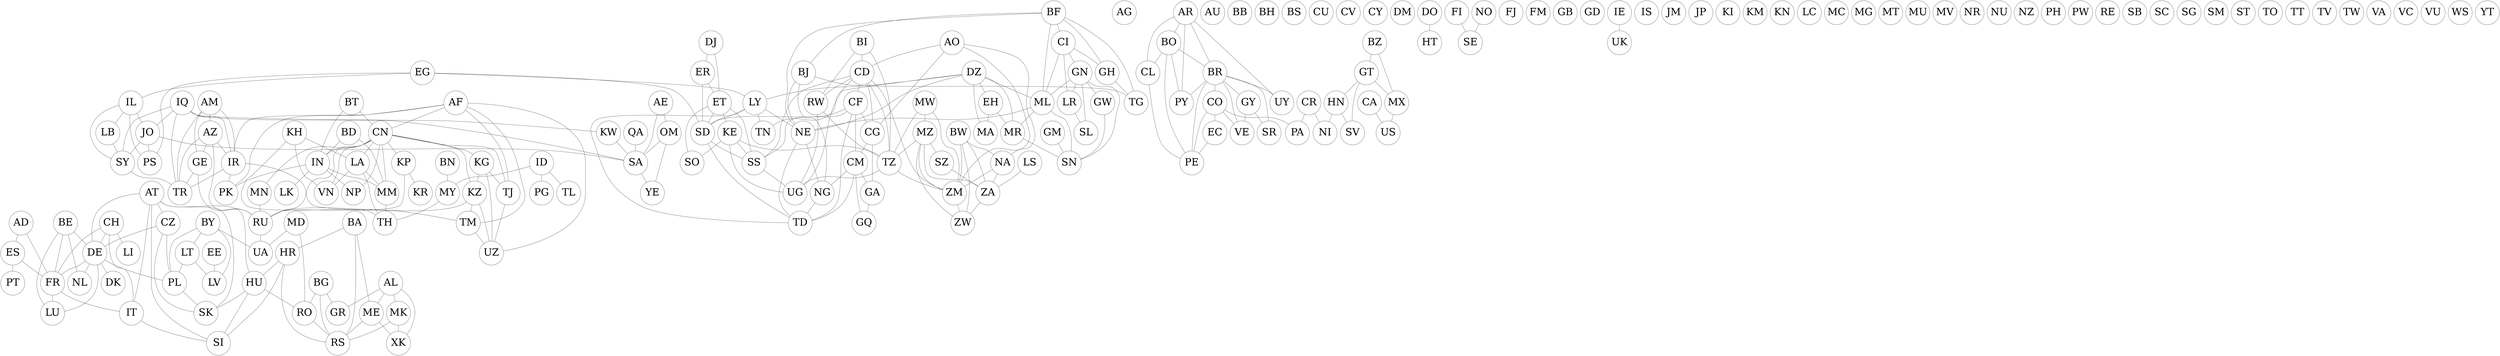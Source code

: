 strict graph States {
    node [fixedsize=true fontsize=60 height=2 width=2]
    overlap=false
    penwidth=7

    AD [pos="64.1,1701.8"]
    AE [pos="2153.9,937.0"]
    AF [pos="2708.4,1357.6"]
    AG [pos="-2471.9,682.4"]
    AL [pos="806.7,1646.1"]
    AM [pos="1801.5,1602.8"]
    AO [pos="715.0,-448.1"]
    AR [pos="-2544.7,-1536.6"]
    AT [pos="582.0,1900.6"]
    AU [pos="5351.0,-1011.0"]
    AZ [pos="1903.1,1605.7"]
    BA [pos="707.2,1756.6"]
    BB [pos="-2381.7,527.8"]
    BD [pos="3614.3,947.4"]
    BE [pos="178.8,2020.2"]
    BF [pos="-62.5,489.5"]
    BG [pos="1019.4,1709.4"]
    BH [pos="2025.5,1037.2"]
    BI [pos="1196.8,-134.9"]
    BJ [pos="92.6,372.3"]
    BN [pos="4589.1,181.4"]
    BO [pos="-2543.5,-651.6"]
    BR [pos="-2077.0,-569.4"]
    BS [pos="-3095.9,1001.4"]
    BT [pos="3617.3,1100.6"]
    BW [pos="987.4,-893.1"]
    BY [pos="1118.1,2148.4"]
    BZ [pos="-3539.9,687.6"]
    CA [pos="-4253.9,2245.2"]
    CD [pos="870.3,-161.5"]
    CF [pos="837.6,264.4"]
    CG [pos="633.1,-9.1"]
    CH [pos="329.1,1872.7"]
    CI [pos="-221.9,301.6"]
    CL [pos="-2861.7,-1427.0"]
    CM [pos="494.2,294.8"]
    CN [pos="4167.8,1434.5"]
    CO [pos="-2971.9,182.8"]
    CR [pos="-3350.1,390.0"]
    CU [pos="-3111.2,860.9"]
    CV [pos="-960.5,640.1"]
    CY [pos="1337.2,1405.1"]
    CZ [pos="618.9,1992.7"]
    DE [pos="418.1,2046.6"]
    DJ [pos="1703.6,473.0"]
    DK [pos="380.1,2250.6"]
    DM [pos="-2454.8,616.6"]
    DO [pos="-2806.5,749.4"]
    DZ [pos="66.4,1121.4"]
    EC [pos="-3127.3,-73.2"]
    EE [pos="1000.5,2343.8"]
    EG [pos="1232.1,1072.8"]
    EH [pos="-515.4,968.6"]
    ER [pos="1591.3,607.2"]
    ES [pos="-150.0,1618.5"]
    ET [pos="1619.6,365.8"]
    FI [pos="1029.9,2477.0"]
    FJ [pos="7176.6,-663.1"]
    FM [pos="6022.0,297.0"]
    FR [pos="88.5,1849.1"]
    GA [pos="464.4,-32.1"]
    GB [pos="-137.4,2215.1"]
    GD [pos="-2464.2,490.5"]
    GE [pos="1734.3,1692.6"]
    GH [pos="-40.9,317.9"]
    GM [pos="-612.4,537.7"]
    GN [pos="-387.9,397.8"]
    GQ [pos="410.7,66.0"]
    GR [pos="873.0,1563.0"]
    GT [pos="-3609.2,631.3"]
    GW [pos="-607.2,472.1"]
    GY [pos="-2357.2,194.4"]
    HN [pos="-3449.7,608.0"]
    HR [pos="608.0,1804.0"]
    HT [pos="-2891.4,758.8"]
    HU [pos="780.1,1886.5"]
    ID [pos="4556.9,-31.6"]
    IE [pos="-329.8,2136.5"]
    IL [pos="1394.1,1241.8"]
    IN [pos="3158.5,823.7"]
    IQ [pos="1747.2,1328.9"]
    IR [pos="2147.5,1297.1"]
    IS [pos="-760.8,2598.5"]
    IT [pos="502.7,1674.9"]
    JM [pos="-3091.9,724.4"]
    JO [pos="1449.5,1223.4"]
    JP [pos="5530.1,1448.2"]
    KE [pos="1516.2,-0.9"]
    KG [pos="2990.6,1648.2"]
    KH [pos="4199.6,502.6"]
    KI [pos="-6749.4,-134.8"]
    KM [pos="1754.9,-475.0"]
    KN [pos="-2511.3,694.3"]
    KP [pos="5100.4,1613.6"]
    KR [pos="5110.7,1436.3"]
    KW [pos="1899.3,1172.5"]
    KZ [pos="2676.9,1920.8"]
    LA [pos="4099.8,794.3"]
    LB [pos="1434.5,1354.2"]
    LC [pos="-2439.2,556.4"]
    LI [pos="382.2,1886.6"]
    LK [pos="3230.9,314.9"]
    LR [pos="-377.2,257.1"]
    LS [pos="1129.3,-1184.4"]
    LT [pos="955.3,2206.8"]
    LU [pos="245.2,1992.6"]
    LV [pos="984.1,2275.2"]
    LY [pos="689.1,1053.4"]
    MA [pos="-283.7,1271.7"]
    MC [pos="296.5,1750.0"]
    MD [pos="1134.8,1896.5"]
    ME [pos="775.0,1708.3"]
    MG [pos="1874.8,-750.7"]
    MK [pos="869.8,1664.3"]
    ML [pos="-159.8,702.8"]
    MM [pos="3838.2,876.6"]
    MN [pos="4153.9,1874.5"]
    MR [pos="-437.6,840.3"]
    MT [pos="575.0,1437.5"]
    MU [pos="2302.1,-813.9"]
    MV [pos="2928.8,128.1"]
    MW [pos="1372.1,-530.2"]
    MX [pos="-4102.1,945.4"]
    MY [pos="4079.0,168.4"]
    MZ [pos="1421.2,-746.6"]
    NA [pos="739.6,-918.3"]
    NE [pos="323.3,704.3"]
    NG [pos="347.0,363.3"]
    NI [pos="-3408.3,514.6"]
    NL [pos="211.7,2085.3"]
    NO [pos="338.8,2418.9"]
    NP [pos="3365.0,1135.8"]
    NR [pos="6677.3,-20.9"]
    NU [pos="-6794.7,-762.2"]
    NZ [pos="6995.4,-1636.0"]
    OM [pos="2236.9,860.5"]
    PA [pos="-3231.3,341.5"]
    PE [pos="-3000.6,-367.6"]
    PG [pos="5758.2,-252.6"]
    PH [pos="4871.0,515.2"]
    PK [pos="2773.8,1215.0"]
    PL [pos="765.8,2076.8"]
    PS [pos="1409.3,1278.1"]
    PT [pos="-329.0,1576.0"]
    PW [pos="5383.3,300.6"]
    PY [pos="-2337.8,-937.7"]
    QA [pos="2047.4,1014.2"]
    RE [pos="2221.5,-844.6"]
    RO [pos="998.7,1837.7"]
    RS [pos="840.2,1760.7"]
    RU [pos="4212.8,2461.0"]
    RW [pos="1195.0,-77.6"]
    SA [pos="1803.2,955.4"]
    SB [pos="6406.2,-385.8"]
    SC [pos="2219.7,-187.2"]
    SD [pos="1208.7,514.5"]
    SE [pos="745.7,2405.1"]
    SG [pos="4152.8,54.1"]
    SI [pos="599.8,1846.0"]
    SK [pos="788.0,1946.8"]
    SL [pos="-471.2,338.4"]
    SM [pos="498.3,1757.7"]
    SN [pos="-578.1,579.9"]
    SO [pos="1848.0,206.1"]
    SR [pos="-2241.1,156.8"]
    SS [pos="1252.3,275.1"]
    ST [pos="264.5,7.5"]
    SV [pos="-3555.9,551.8"]
    SY [pos="1559.9,1392.1"]
    SZ [pos="1258.6,-1060.9"]
    TD [pos="749.3,618.2"]
    TG [pos="33.0,344.8"]
    TH [pos="4039.7,634.8"]
    TJ [pos="2851.0,1554.4"]
    TL [pos="5029.1,-355.0"]
    TM [pos="2382.3,1558.8"]
    TN [pos="381.5,1355.5"]
    TO [pos="-7007.9,-847.2"]
    TR [pos="1409.7,1558.5"]
    TT [pos="-2448.9,427.7"]
    TV [pos="7106.0,-284.4"]
    TW [pos="4838.4,947.9"]
    TZ [pos="1395.6,-254.8"]
    UA [pos="1246.6,1935.2"]
    UG [pos="1291.6,54.9"]
    UK [pos="137.4,2215.1"]
    US [pos="-3828.5,1483.6"]
    UY [pos="-2230.6,-1300.9"]
    UZ [pos="2583.4,1655.1"]
    VA [pos="498.1,1676.1"]
    VC [pos="-2451.5,519.4"]
    VE [pos="-2663.6,256.9"]
    VN [pos="4331.1,562.3"]
    VU [pos="6678.4,-615.1"]
    WS [pos="-6884.2,-550.4"]
    XK [pos="836.1,1704.1"]
    YE [pos="1940.7,622.1"]
    YT [pos="1806.6,-513.1"]
    ZA [pos="917.5,-1222.4"]
    ZM [pos="1114.0,-525.4"]
    ZW [pos="1166.2,-760.6"]

    AD -- ES
    AD -- FR
    AE -- OM
    AE -- SA
    AF -- CN
    AF -- IR
    AF -- PK
    AF -- TJ
    AF -- TM
    AF -- UZ
    AL -- GR
    AL -- ME
    AL -- MK
    AL -- XK
    AM -- AZ
    AM -- GE
    AM -- IR
    AM -- TR
    AO -- CD
    AO -- CG
    AO -- NA
    AO -- ZM
    AR -- BO
    AR -- BR
    AR -- CL
    AR -- PY
    AR -- UY
    AT -- CZ
    AT -- DE
    AT -- HU
    AT -- IT
    AT -- SI
    AT -- SK
    AZ -- GE
    AZ -- IR
    AZ -- RU
    AZ -- TR
    BA -- HR
    BA -- ME
    BA -- RS
    BD -- IN
    BD -- MM
    BE -- DE
    BE -- FR
    BE -- LU
    BE -- NL
    BF -- BJ
    BF -- CI
    BF -- GH
    BF -- ML
    BF -- NE
    BF -- TG
    BG -- GR
    BG -- RO
    BG -- RS
    BI -- CD
    BI -- RW
    BI -- TZ
    BJ -- NE
    BJ -- NG
    BJ -- TG
    BN -- MY
    BO -- BR
    BO -- CL
    BO -- PE
    BO -- PY
    BR -- CO
    BR -- GY
    BR -- PE
    BR -- PY
    BR -- SR
    BR -- UY
    BR -- VE
    BT -- CN
    BT -- IN
    BW -- NA
    BW -- ZA
    BW -- ZM
    BW -- ZW
    BY -- LT
    BY -- LV
    BY -- PL
    BY -- UA
    BZ -- GT
    BZ -- MX
    CA -- US
    CD -- CF
    CD -- CG
    CD -- RW
    CD -- SS
    CD -- TZ
    CD -- UG
    CD -- ZM
    CF -- CG
    CF -- CM
    CF -- SD
    CF -- SS
    CF -- TD
    CG -- CM
    CG -- GA
    CH -- DE
    CH -- FR
    CH -- IT
    CH -- LI
    CI -- GH
    CI -- GN
    CI -- LR
    CI -- ML
    CL -- PE
    CM -- GA
    CM -- GQ
    CM -- NG
    CM -- TD
    CN -- IN
    CN -- KG
    CN -- KP
    CN -- KZ
    CN -- LA
    CN -- MM
    CN -- MN
    CN -- NP
    CN -- RU
    CN -- TJ
    CN -- VN
    CO -- EC
    CO -- PA
    CO -- PE
    CO -- VE
    CR -- NI
    CR -- PA
    CZ -- DE
    CZ -- PL
    CZ -- SK
    DE -- DK
    DE -- FR
    DE -- LU
    DE -- NL
    DE -- PL
    DJ -- ER
    DJ -- ET
    DO -- HT
    DZ -- EH
    DZ -- LY
    DZ -- MA
    DZ -- ML
    DZ -- MR
    DZ -- NE
    DZ -- TN
    EC -- PE
    EE -- LV
    EG -- IL
    EG -- LY
    EG -- PS
    EG -- SD
    EH -- MA
    EH -- MR
    ER -- ET
    ER -- SD
    ES -- FR
    ES -- PT
    ET -- KE
    ET -- SD
    ET -- SO
    ET -- SS
    FI -- SE
    FR -- IT
    FR -- LU
    GA -- GQ
    GE -- RU
    GE -- TR
    GH -- TG
    GM -- SN
    GN -- GW
    GN -- LR
    GN -- ML
    GN -- SL
    GN -- SN
    GT -- HN
    GT -- MX
    GT -- SV
    GW -- SN
    GY -- SR
    GY -- VE
    HN -- NI
    HN -- SV
    HR -- HU
    HR -- RS
    HR -- SI
    HU -- RO
    HU -- SI
    HU -- SK
    ID -- MY
    ID -- PG
    ID -- TL
    IE -- UK
    IL -- JO
    IL -- LB
    IL -- PS
    IL -- SY
    IN -- LK
    IN -- MM
    IN -- NP
    IN -- PK
    IQ -- IR
    IQ -- JO
    IQ -- KW
    IQ -- SA
    IQ -- SY
    IQ -- TR
    IR -- PK
    IR -- TM
    IR -- TR
    IT -- SI
    JO -- PS
    JO -- SA
    JO -- SY
    KE -- SO
    KE -- SS
    KE -- TZ
    KE -- UG
    KG -- KZ
    KG -- TJ
    KG -- UZ
    KH -- LA
    KH -- TH
    KH -- VN
    KP -- KR
    KP -- RU
    KW -- SA
    KZ -- RU
    KZ -- TM
    KZ -- UZ
    LA -- MM
    LA -- TH
    LA -- VN
    LB -- SY
    LR -- SL
    LS -- ZA
    LT -- LV
    LT -- PL
    LY -- NE
    LY -- SD
    LY -- TD
    LY -- TN
    MD -- RO
    MD -- UA
    ME -- RS
    ME -- XK
    MK -- RS
    MK -- XK
    ML -- MR
    ML -- NE
    ML -- SN
    MM -- TH
    MN -- RU
    MR -- SN
    MW -- MZ
    MW -- TZ
    MW -- ZM
    MX -- US
    MY -- TH
    MZ -- SZ
    MZ -- TZ
    MZ -- ZA
    MZ -- ZM
    MZ -- ZW
    NA -- ZA
    NA -- ZM
    NE -- NG
    NE -- TD
    NG -- TD
    NO -- SE
    OM -- SA
    OM -- YE
    PL -- SK
    QA -- SA
    RO -- RS
    RU -- UA
    RW -- TZ
    RW -- UG
    SA -- YE
    SD -- SS
    SD -- TD
    SS -- UG
    SY -- TR
    SZ -- ZA
    TJ -- UZ
    TM -- UZ
    TZ -- UG
    TZ -- ZM
    ZA -- ZW
    ZM -- ZW

}

